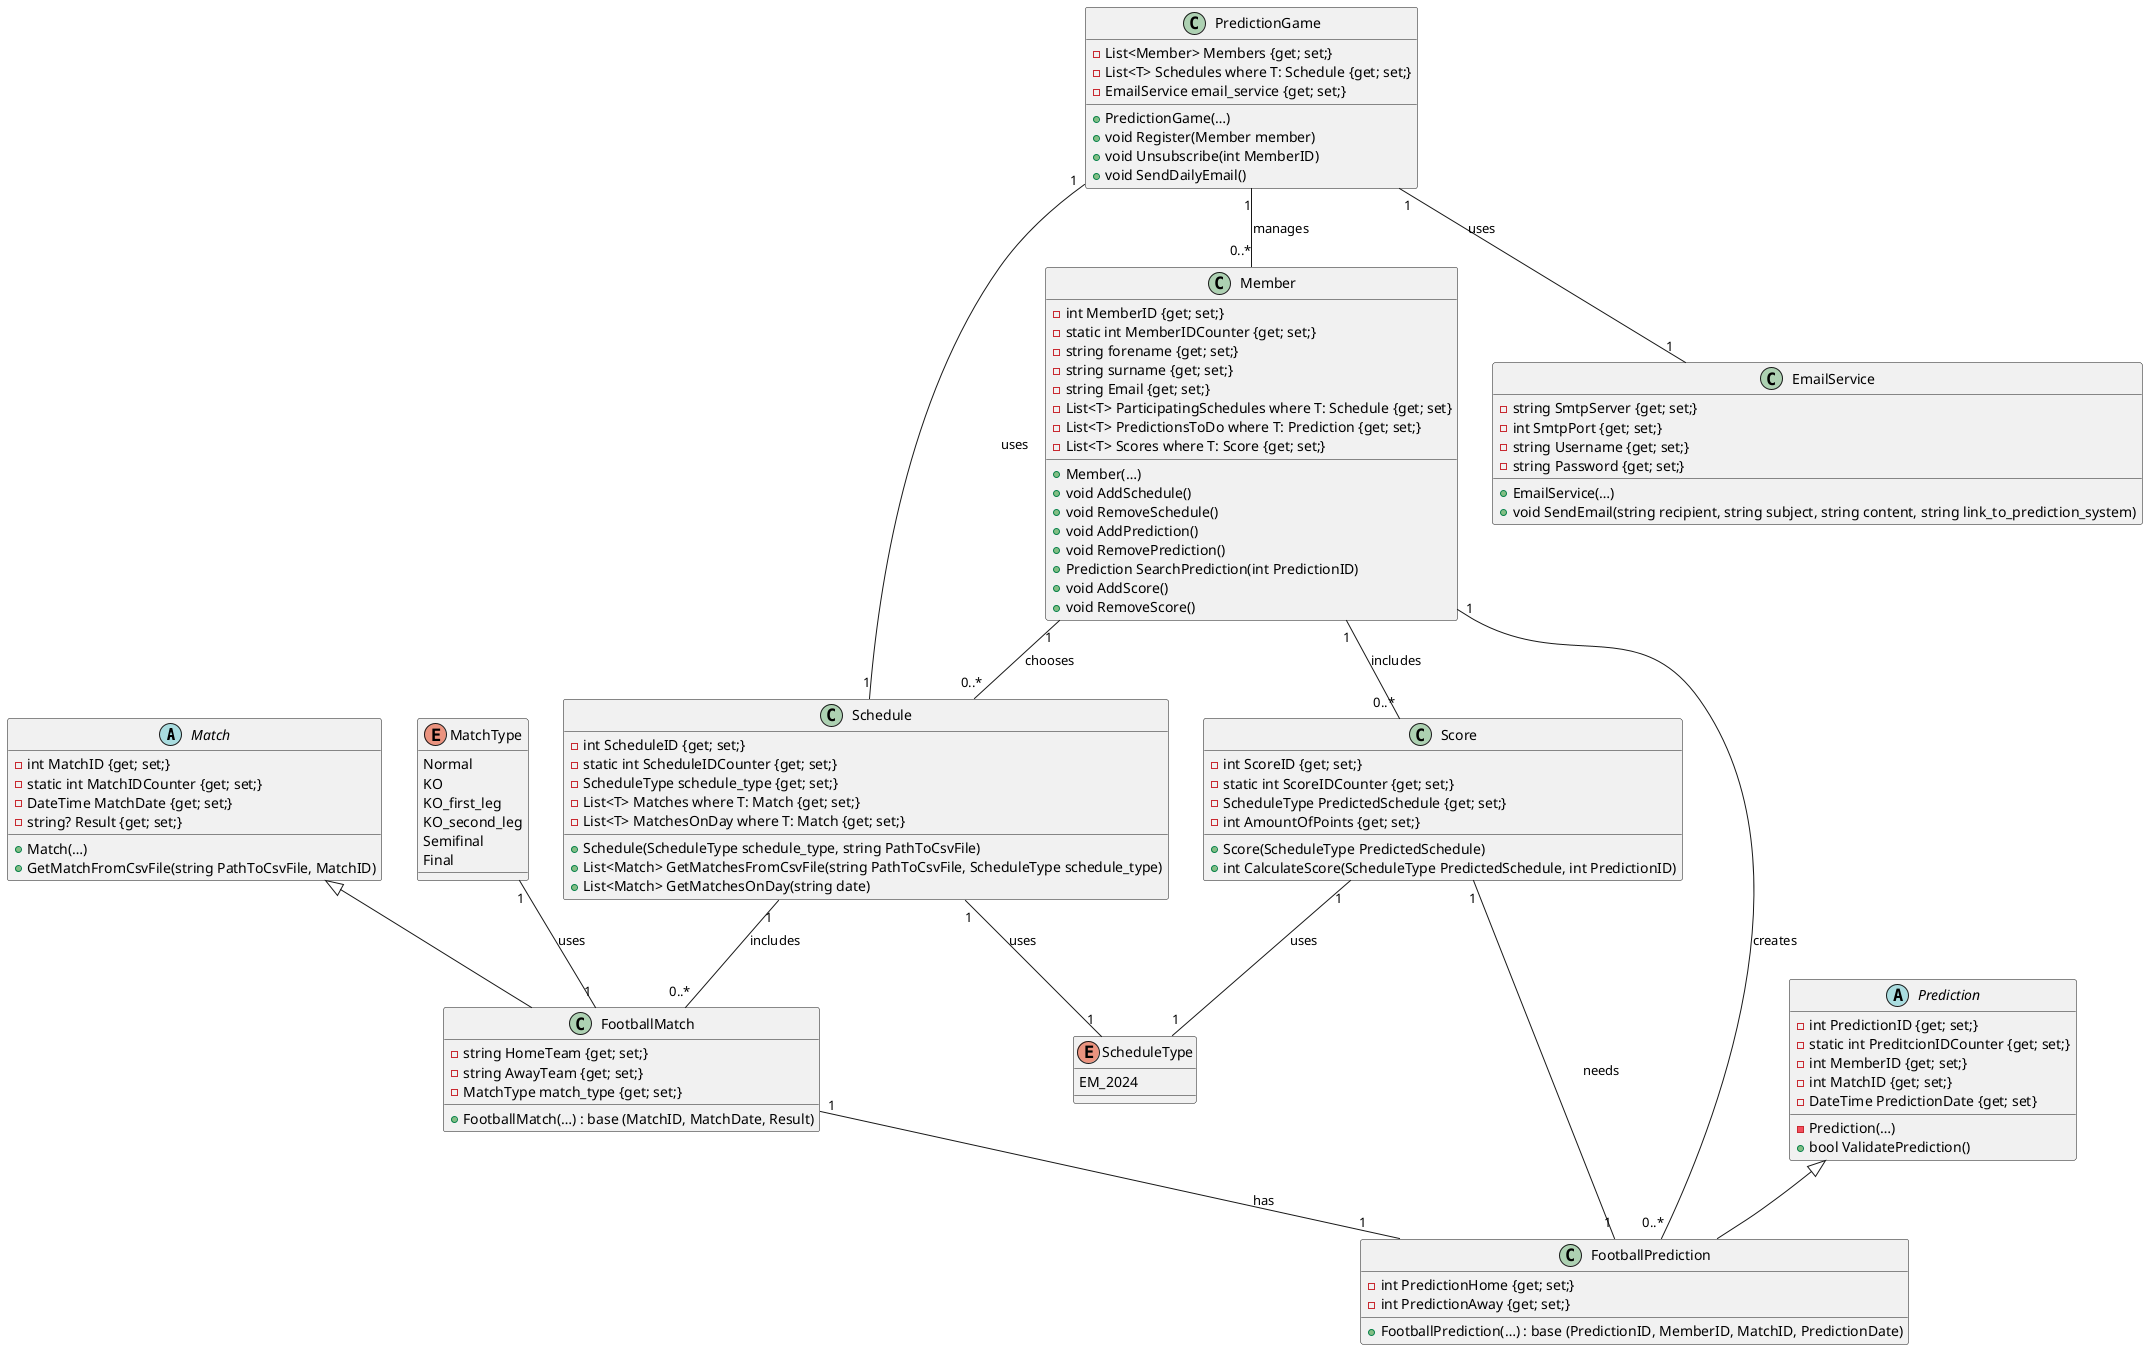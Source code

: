 @startuml PredictionGame
abstract class Match {
    - int MatchID {get; set;}
    - static int MatchIDCounter {get; set;}
    - DateTime MatchDate {get; set;}
    - string? Result {get; set;}
    + Match(…)
    + GetMatchFromCsvFile(string PathToCsvFile, MatchID)
}

enum MatchType{
    Normal
    KO
    KO_first_leg
    KO_second_leg
    Semifinal
    Final
}

class FootballMatch extends Match {
    - string HomeTeam {get; set;}
    - string AwayTeam {get; set;}
    - MatchType match_type {get; set;}
    + FootballMatch(…) : base (MatchID, MatchDate, Result)
}

class Member {
    - int MemberID {get; set;}
    - static int MemberIDCounter {get; set;}
    - string forename {get; set;}
    - string surname {get; set;}
    - string Email {get; set;}
    - List<T> ParticipatingSchedules where T: Schedule {get; set}
    - List<T> PredictionsToDo where T: Prediction {get; set;}
    - List<T> Scores where T: Score {get; set;}
    + Member(…)
    + void AddSchedule()
    + void RemoveSchedule()
    + void AddPrediction()
    + void RemovePrediction()
    + Prediction SearchPrediction(int PredictionID)
    + void AddScore()
    + void RemoveScore()
}

abstract class Prediction {
    - int PredictionID {get; set;}
    - static int PreditcionIDCounter {get; set;}
    - int MemberID {get; set;}
    - int MatchID {get; set;}
    - DateTime PredictionDate {get; set}
    - Prediction(…)
    + bool ValidatePrediction()
}

class FootballPrediction extends Prediction {
    - int PredictionHome {get; set;}
    - int PredictionAway {get; set;}
    + FootballPrediction(…) : base (PredictionID, MemberID, MatchID, PredictionDate)
}

enum ScheduleType {
    EM_2024
}

class Schedule {
    - int ScheduleID {get; set;}
    - static int ScheduleIDCounter {get; set;}
    - ScheduleType schedule_type {get; set;}
    - List<T> Matches where T: Match {get; set;}
    - List<T> MatchesOnDay where T: Match {get; set;}
    + Schedule(ScheduleType schedule_type, string PathToCsvFile)
    + List<Match> GetMatchesFromCsvFile(string PathToCsvFile, ScheduleType schedule_type)
    + List<Match> GetMatchesOnDay(string date)
}

class Score {
    - int ScoreID {get; set;}
    - static int ScoreIDCounter {get; set;}
    - ScheduleType PredictedSchedule {get; set;}
    - int AmountOfPoints {get; set;}
    + Score(ScheduleType PredictedSchedule)
    + int CalculateScore(ScheduleType PredictedSchedule, int PredictionID)
}

class EmailService {
    - string SmtpServer {get; set;}
    - int SmtpPort {get; set;}
    - string Username {get; set;}
    - string Password {get; set;}
    + EmailService(…)
    + void SendEmail(string recipient, string subject, string content, string link_to_prediction_system)
}

class PredictionGame {
    - List<Member> Members {get; set;}
    - List<T> Schedules where T: Schedule {get; set;}
    - EmailService email_service {get; set;}
    + PredictionGame(…)
    + void Register(Member member)
    + void Unsubscribe(int MemberID)
    + void SendDailyEmail()
}

Member "1" -- "0..*" FootballPrediction : creates
Member "1" -- "0..*" Score : includes
Member "1" -- "0..*" Schedule : chooses
FootballMatch "1" -- "1" FootballPrediction : has
Schedule "1" -- "0..*" FootballMatch : includes
PredictionGame "1" -- "0..*" Member : manages
PredictionGame "1" -- "1" Schedule : uses
PredictionGame "1" -- "1" EmailService : uses
MatchType "1" -- "1" FootballMatch : uses
Schedule "1" -- "1" ScheduleType : uses
Score "1" -- "1" ScheduleType : uses
Score "1" -- "1" FootballPrediction : needs
@enduml
